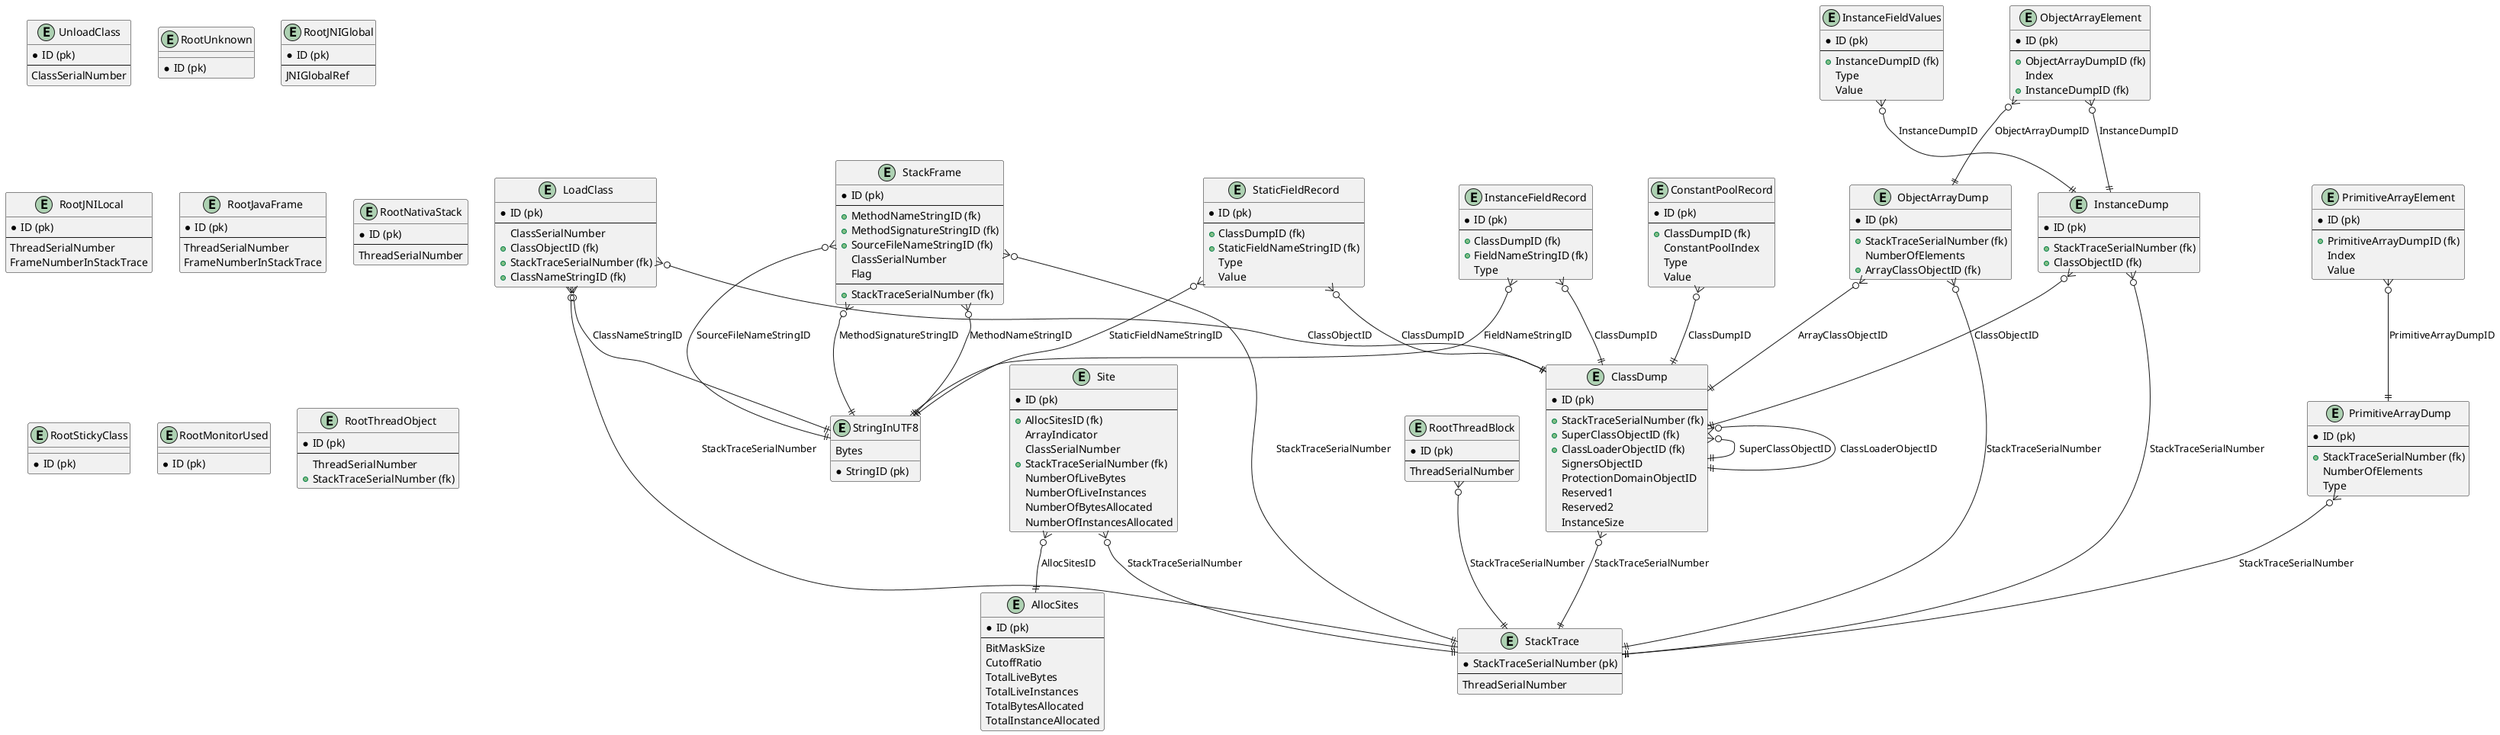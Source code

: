 @startuml


entity StringInUTF8 {
  * StringID (pk)
  Bytes
}

entity LoadClass {
  * ID (pk)
  --
  ClassSerialNumber
  + ClassObjectID (fk)
  + StackTraceSerialNumber (fk)
  + ClassNameStringID (fk)
}

entity UnloadClass {
  * ID (pk)
  --
  ClassSerialNumber
}

entity StackFrame {
  * ID (pk)
  --
  + MethodNameStringID (fk)
  + MethodSignatureStringID (fk)
  + SourceFileNameStringID (fk)
  ClassSerialNumber
  Flag
  --
  + StackTraceSerialNumber (fk)
}

entity StackTrace {
  * StackTraceSerialNumber (pk)
  --
  ThreadSerialNumber
}

entity AllocSites {
  * ID (pk)
  --
  BitMaskSize
  CutoffRatio
  TotalLiveBytes
  TotalLiveInstances
  TotalBytesAllocated
  TotalInstanceAllocated
}

entity Site {
  * ID (pk)
  --
  + AllocSitesID (fk)
  ArrayIndicator
  ClassSerialNumber
  + StackTraceSerialNumber (fk)
  NumberOfLiveBytes
  NumberOfLiveInstances
  NumberOfBytesAllocated
  NumberOfInstancesAllocated
}

' Heap Dump Segment

entity RootUnknown {
  * ID (pk)
}

entity RootJNIGlobal {
  * ID (pk)
  --
  JNIGlobalRef
}

entity RootJNILocal {
  * ID (pk)
  --
  ThreadSerialNumber
  FrameNumberInStackTrace
}

entity RootJavaFrame {
  * ID (pk)
  --
  ThreadSerialNumber
  FrameNumberInStackTrace
}

entity RootNativaStack {
  * ID (pk)
  --
  ThreadSerialNumber
}

entity RootStickyClass {
  * ID (pk)
}

entity RootThreadBlock {
  * ID (pk)
  --
  ThreadSerialNumber
}

entity RootMonitorUsed {
  * ID (pk)
}

entity RootThreadObject {
  * ID (pk)
  --
  ThreadSerialNumber
  + StackTraceSerialNumber (fk)
}

entity ClassDump {
  * ID (pk)
  --
  + StackTraceSerialNumber (fk)
  + SuperClassObjectID (fk)
  + ClassLoaderObjectID (fk)
  SignersObjectID 
  ProtectionDomainObjectID 
  Reserved1
  Reserved2
  InstanceSize
}

entity ConstantPoolRecord {
  * ID (pk)
  --
  + ClassDumpID (fk)
  ConstantPoolIndex
  Type
  Value
}

entity StaticFieldRecord {
  * ID (pk)
  --
  + ClassDumpID (fk)
  + StaticFieldNameStringID (fk)
  Type
  Value
}

entity InstanceFieldRecord {
  * ID (pk)
  --
  + ClassDumpID (fk)
  + FieldNameStringID (fk)
  Type
}


entity InstanceDump {
  * ID (pk)
  --
  + StackTraceSerialNumber (fk)
  + ClassObjectID (fk)
}

' Все значения всех полей из экземпляров класса
entity InstanceFieldValues {
  * ID (pk)
  --
  + InstanceDumpID (fk)
  Type
  Value
}

entity ObjectArrayDump {
  * ID (pk)
  --
  + StackTraceSerialNumber (fk)
  NumberOfElements
  + ArrayClassObjectID (fk)
}

entity ObjectArrayElement {
  * ID (pk)
  --
  + ObjectArrayDumpID (fk)
  Index
  + InstanceDumpID (fk)
}

entity PrimitiveArrayDump {
  * ID (pk)
  --
  + StackTraceSerialNumber (fk)
  NumberOfElements
  Type
}

entity PrimitiveArrayElement {
  * ID (pk)
  --
  + PrimitiveArrayDumpID (fk)
  Index
  Value
}

' Связи
LoadClass }o--|| StringInUTF8: ClassNameStringID
LoadClass }o--|| StackTrace : StackTraceSerialNumber
LoadClass }o--|| ClassDump : ClassObjectID


StackFrame }o--|| StringInUTF8 : MethodNameStringID
StackFrame }o--|| StringInUTF8 : SourceFileNameStringID
StackFrame }o--|| StringInUTF8 : MethodSignatureStringID
StackFrame }o--|| StackTrace : StackTraceSerialNumber

Site }o--|| AllocSites : AllocSitesID
Site }o--|| StackTrace : StackTraceSerialNumber

RootThreadBlock }o--|| StackTrace : StackTraceSerialNumber

ClassDump }o--|| StackTrace : StackTraceSerialNumber
ClassDump }o--|| ClassDump : SuperClassObjectID
ClassDump }o--|| ClassDump : ClassLoaderObjectID

ConstantPoolRecord }o--|| ClassDump : ClassDumpID

StaticFieldRecord }o--|| ClassDump : ClassDumpID
StaticFieldRecord }o--|| StringInUTF8 : StaticFieldNameStringID

InstanceFieldRecord }o--|| ClassDump : ClassDumpID
InstanceFieldRecord }o--|| StringInUTF8 : FieldNameStringID

InstanceDump }o--|| StackTrace : StackTraceSerialNumber
InstanceDump }o--|| ClassDump : ClassObjectID

InstanceFieldValues }o--|| InstanceDump : InstanceDumpID

ObjectArrayDump }o--|| StackTrace : StackTraceSerialNumber
ObjectArrayDump }o--|| ClassDump : ArrayClassObjectID

ObjectArrayElement }o--|| ObjectArrayDump : ObjectArrayDumpID
ObjectArrayElement }o--|| InstanceDump : InstanceDumpID

PrimitiveArrayDump }o--|| StackTrace : StackTraceSerialNumber

PrimitiveArrayElement }o--|| PrimitiveArrayDump : PrimitiveArrayDumpID


@enduml